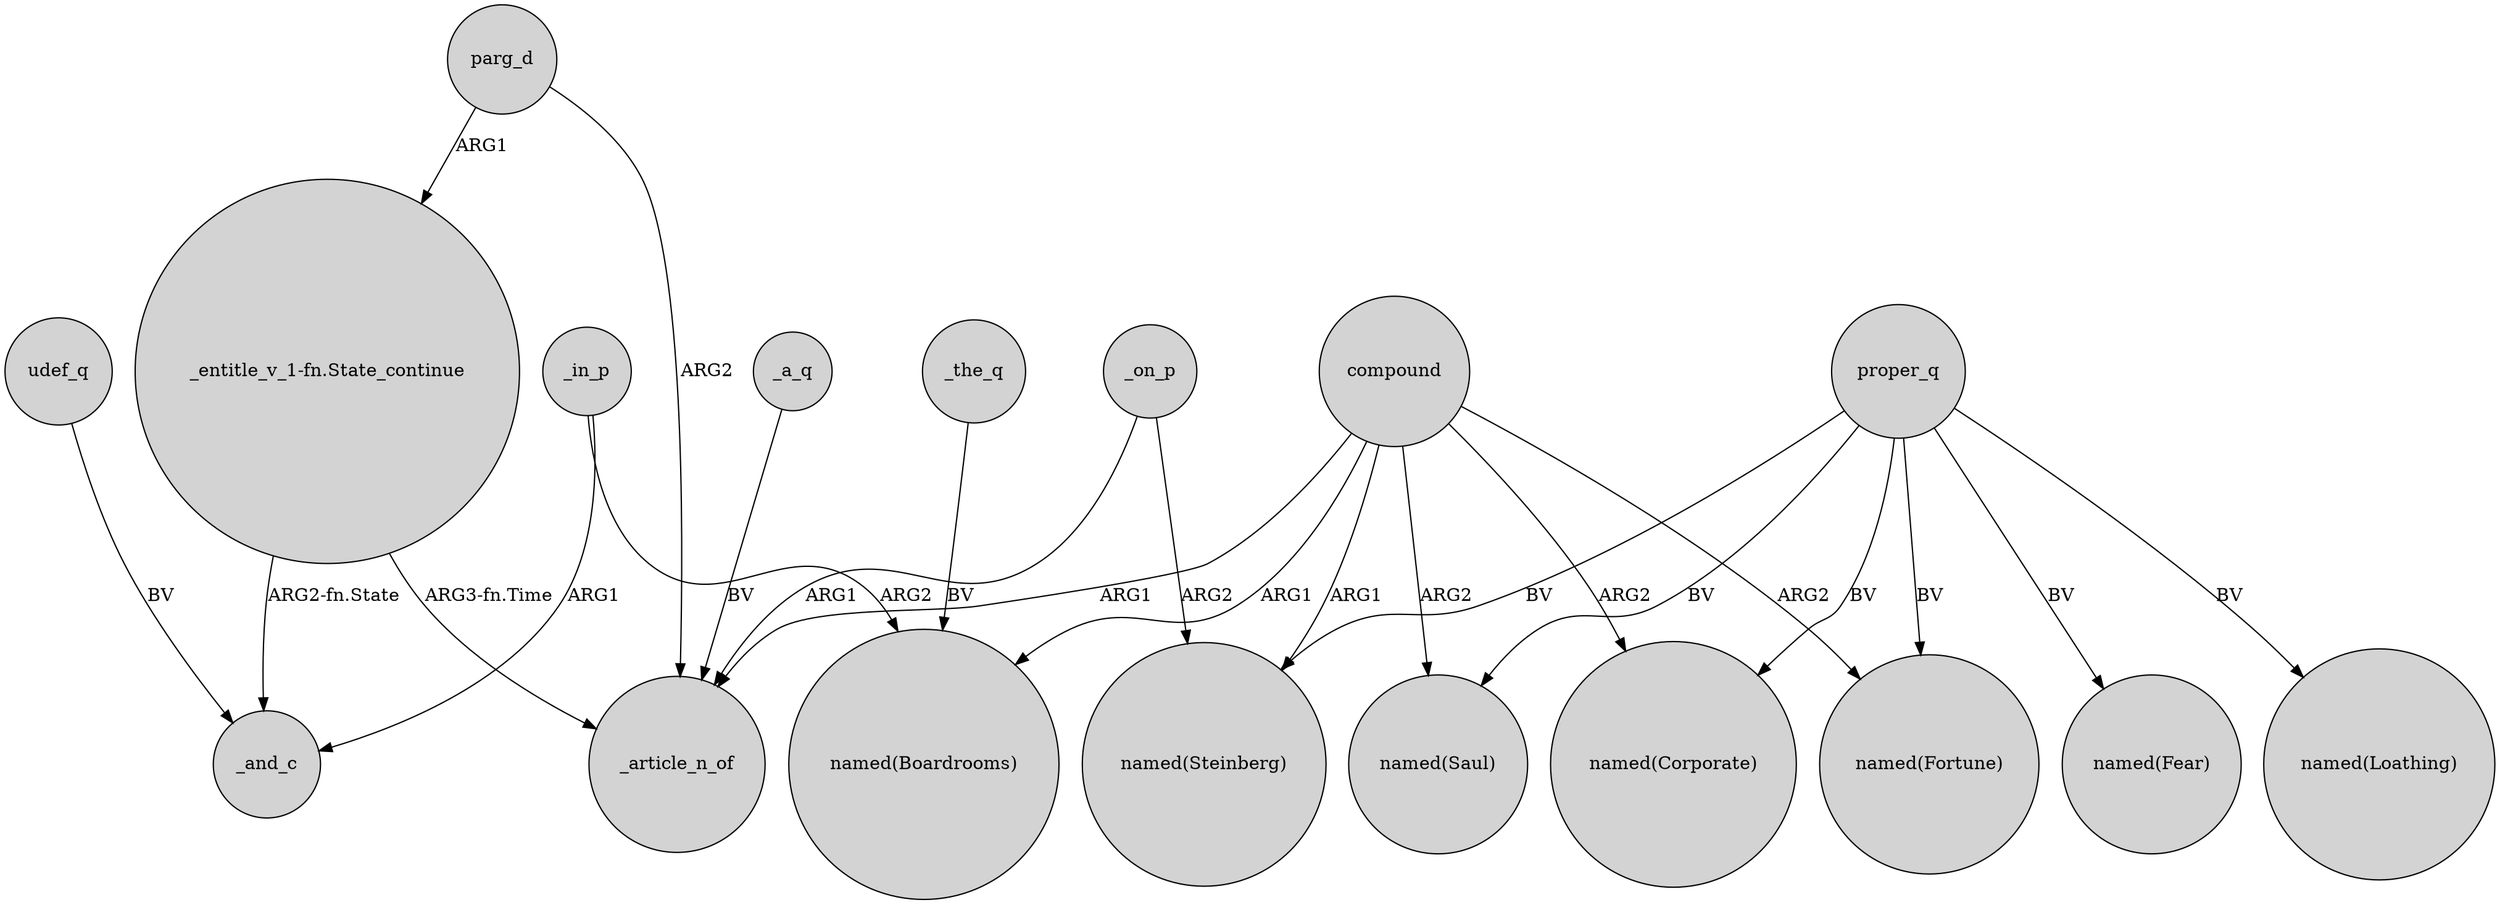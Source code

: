 digraph {
	node [shape=circle style=filled]
	_in_p -> _and_c [label=ARG1]
	parg_d -> "_entitle_v_1-fn.State_continue" [label=ARG1]
	compound -> _article_n_of [label=ARG1]
	_on_p -> _article_n_of [label=ARG1]
	compound -> "named(Corporate)" [label=ARG2]
	proper_q -> "named(Saul)" [label=BV]
	compound -> "named(Saul)" [label=ARG2]
	udef_q -> _and_c [label=BV]
	_on_p -> "named(Steinberg)" [label=ARG2]
	"_entitle_v_1-fn.State_continue" -> _and_c [label="ARG2-fn.State"]
	_in_p -> "named(Boardrooms)" [label=ARG2]
	proper_q -> "named(Loathing)" [label=BV]
	"_entitle_v_1-fn.State_continue" -> _article_n_of [label="ARG3-fn.Time"]
	_a_q -> _article_n_of [label=BV]
	proper_q -> "named(Steinberg)" [label=BV]
	compound -> "named(Steinberg)" [label=ARG1]
	proper_q -> "named(Fear)" [label=BV]
	compound -> "named(Boardrooms)" [label=ARG1]
	proper_q -> "named(Corporate)" [label=BV]
	parg_d -> _article_n_of [label=ARG2]
	compound -> "named(Fortune)" [label=ARG2]
	_the_q -> "named(Boardrooms)" [label=BV]
	proper_q -> "named(Fortune)" [label=BV]
}

